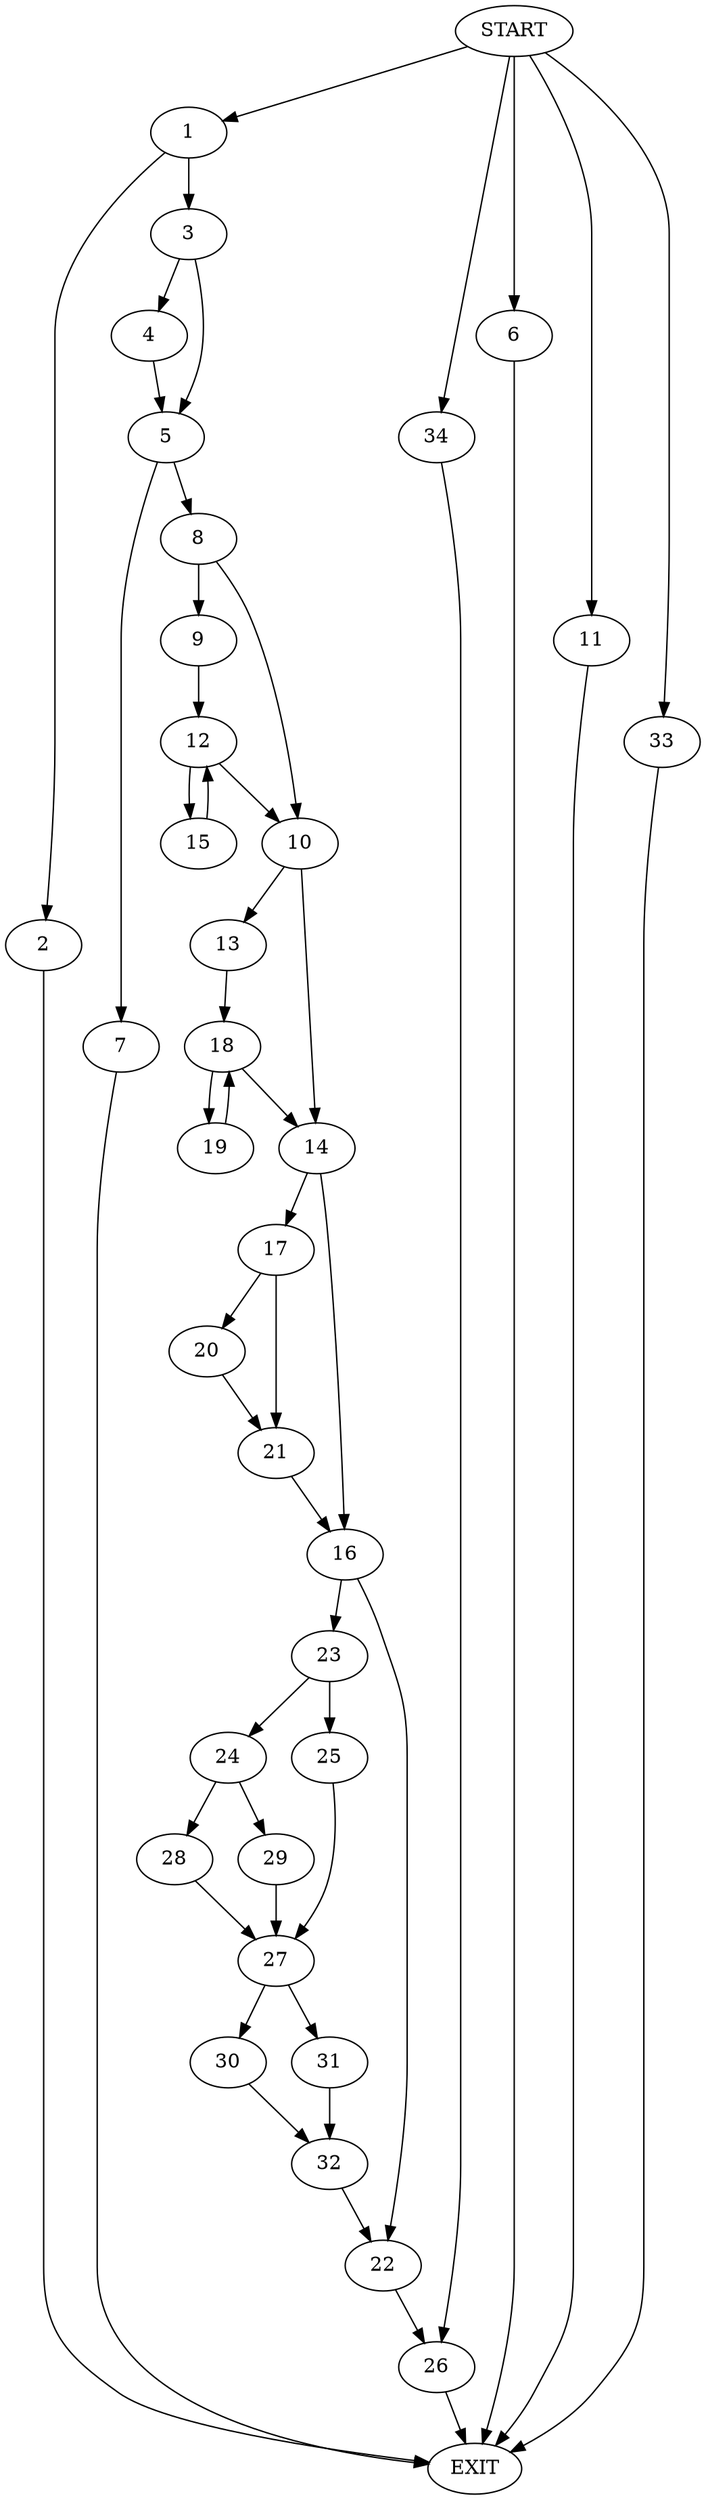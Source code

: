 digraph {
0 [label="START"]
35 [label="EXIT"]
0 -> 1
1 -> 2
1 -> 3
2 -> 35
3 -> 4
3 -> 5
0 -> 6
6 -> 35
5 -> 7
5 -> 8
4 -> 5
7 -> 35
8 -> 9
8 -> 10
0 -> 11
11 -> 35
9 -> 12
10 -> 13
10 -> 14
12 -> 15
12 -> 10
15 -> 12
14 -> 16
14 -> 17
13 -> 18
18 -> 19
18 -> 14
19 -> 18
17 -> 20
17 -> 21
16 -> 22
16 -> 23
20 -> 21
21 -> 16
23 -> 24
23 -> 25
22 -> 26
25 -> 27
24 -> 28
24 -> 29
29 -> 27
28 -> 27
27 -> 30
27 -> 31
31 -> 32
30 -> 32
32 -> 22
26 -> 35
0 -> 33
33 -> 35
0 -> 34
34 -> 26
}
